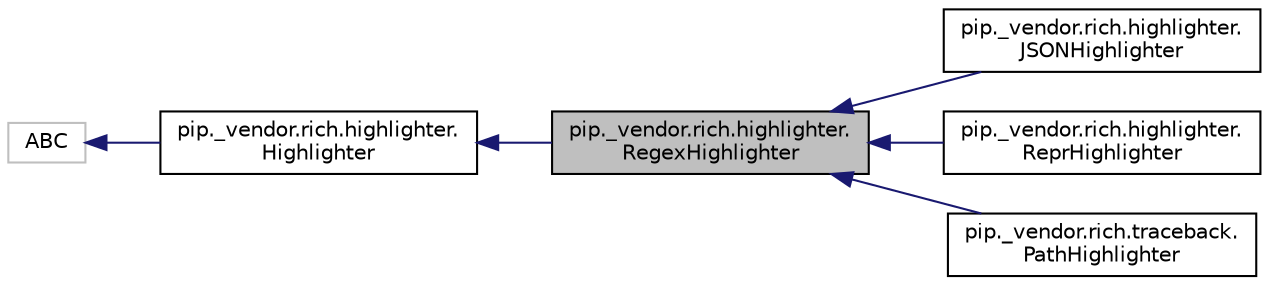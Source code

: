 digraph "pip._vendor.rich.highlighter.RegexHighlighter"
{
 // LATEX_PDF_SIZE
  edge [fontname="Helvetica",fontsize="10",labelfontname="Helvetica",labelfontsize="10"];
  node [fontname="Helvetica",fontsize="10",shape=record];
  rankdir="LR";
  Node1 [label="pip._vendor.rich.highlighter.\lRegexHighlighter",height=0.2,width=0.4,color="black", fillcolor="grey75", style="filled", fontcolor="black",tooltip=" "];
  Node2 -> Node1 [dir="back",color="midnightblue",fontsize="10",style="solid",fontname="Helvetica"];
  Node2 [label="pip._vendor.rich.highlighter.\lHighlighter",height=0.2,width=0.4,color="black", fillcolor="white", style="filled",URL="$classpip_1_1__vendor_1_1rich_1_1highlighter_1_1Highlighter.html",tooltip=" "];
  Node3 -> Node2 [dir="back",color="midnightblue",fontsize="10",style="solid",fontname="Helvetica"];
  Node3 [label="ABC",height=0.2,width=0.4,color="grey75", fillcolor="white", style="filled",tooltip=" "];
  Node1 -> Node4 [dir="back",color="midnightblue",fontsize="10",style="solid",fontname="Helvetica"];
  Node4 [label="pip._vendor.rich.highlighter.\lJSONHighlighter",height=0.2,width=0.4,color="black", fillcolor="white", style="filled",URL="$classpip_1_1__vendor_1_1rich_1_1highlighter_1_1JSONHighlighter.html",tooltip=" "];
  Node1 -> Node5 [dir="back",color="midnightblue",fontsize="10",style="solid",fontname="Helvetica"];
  Node5 [label="pip._vendor.rich.highlighter.\lReprHighlighter",height=0.2,width=0.4,color="black", fillcolor="white", style="filled",URL="$classpip_1_1__vendor_1_1rich_1_1highlighter_1_1ReprHighlighter.html",tooltip=" "];
  Node1 -> Node6 [dir="back",color="midnightblue",fontsize="10",style="solid",fontname="Helvetica"];
  Node6 [label="pip._vendor.rich.traceback.\lPathHighlighter",height=0.2,width=0.4,color="black", fillcolor="white", style="filled",URL="$classpip_1_1__vendor_1_1rich_1_1traceback_1_1PathHighlighter.html",tooltip=" "];
}
